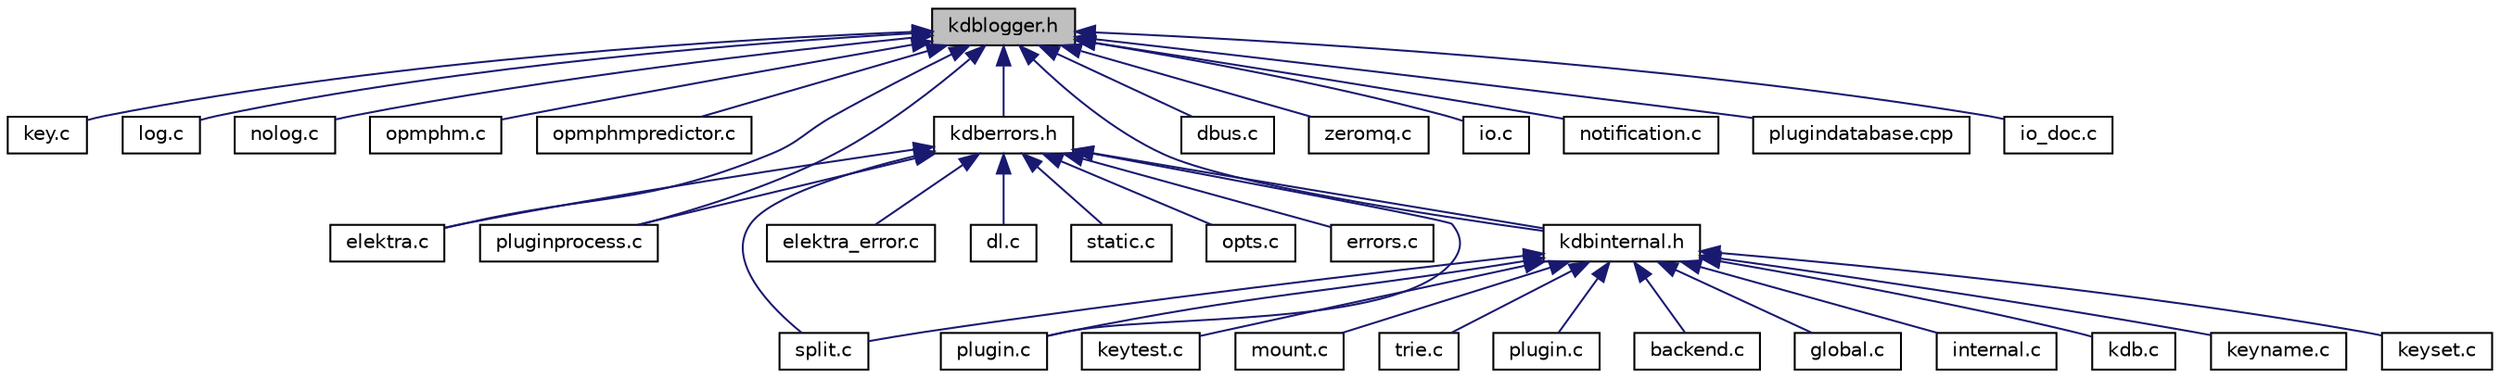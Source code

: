 digraph "kdblogger.h"
{
 // LATEX_PDF_SIZE
  edge [fontname="Helvetica",fontsize="10",labelfontname="Helvetica",labelfontsize="10"];
  node [fontname="Helvetica",fontsize="10",shape=record];
  Node1 [label="kdblogger.h",height=0.2,width=0.4,color="black", fillcolor="grey75", style="filled", fontcolor="black",tooltip="Logger Interface."];
  Node1 -> Node2 [dir="back",color="midnightblue",fontsize="10",style="solid"];
  Node2 [label="key.c",height=0.2,width=0.4,color="black", fillcolor="white", style="filled",URL="$key_8c.html",tooltip="Methods for Key manipulation."];
  Node1 -> Node3 [dir="back",color="midnightblue",fontsize="10",style="solid"];
  Node3 [label="log.c",height=0.2,width=0.4,color="black", fillcolor="white", style="filled",URL="$log_8c.html",tooltip="Non-C99 Logger Implementation."];
  Node1 -> Node4 [dir="back",color="midnightblue",fontsize="10",style="solid"];
  Node4 [label="nolog.c",height=0.2,width=0.4,color="black", fillcolor="white", style="filled",URL="$nolog_8c.html",tooltip="C99-compatible Fake Logger Implementation."];
  Node1 -> Node5 [dir="back",color="midnightblue",fontsize="10",style="solid"];
  Node5 [label="opmphm.c",height=0.2,width=0.4,color="black", fillcolor="white", style="filled",URL="$opmphm_8c.html",tooltip="The Order Preserving Minimal Perfect Hash Map."];
  Node1 -> Node6 [dir="back",color="midnightblue",fontsize="10",style="solid"];
  Node6 [label="opmphmpredictor.c",height=0.2,width=0.4,color="black", fillcolor="white", style="filled",URL="$opmphmpredictor_8c.html",tooltip="The Order Preserving Minimal Perfect Hash Map Predictor."];
  Node1 -> Node7 [dir="back",color="midnightblue",fontsize="10",style="solid"];
  Node7 [label="elektra.c",height=0.2,width=0.4,color="black", fillcolor="white", style="filled",URL="$elektra_8c.html",tooltip="Elektra High Level API."];
  Node1 -> Node8 [dir="back",color="midnightblue",fontsize="10",style="solid"];
  Node8 [label="dbus.c",height=0.2,width=0.4,color="black", fillcolor="white", style="filled",URL="$dbus_8c.html",tooltip="I/O Adapter for D-Bus."];
  Node1 -> Node9 [dir="back",color="midnightblue",fontsize="10",style="solid"];
  Node9 [label="zeromq.c",height=0.2,width=0.4,color="black", fillcolor="white", style="filled",URL="$zeromq_8c.html",tooltip="I/O Adapter for D-Bus."];
  Node1 -> Node10 [dir="back",color="midnightblue",fontsize="10",style="solid"];
  Node10 [label="io.c",height=0.2,width=0.4,color="black", fillcolor="white", style="filled",URL="$io_8c.html",tooltip="Implementation of I/O functions as defined in kdbio.h."];
  Node1 -> Node11 [dir="back",color="midnightblue",fontsize="10",style="solid"];
  Node11 [label="notification.c",height=0.2,width=0.4,color="black", fillcolor="white", style="filled",URL="$notification_8c.html",tooltip="Implementation of notification functions as defined in kdbnotification.h."];
  Node1 -> Node12 [dir="back",color="midnightblue",fontsize="10",style="solid"];
  Node12 [label="pluginprocess.c",height=0.2,width=0.4,color="black", fillcolor="white", style="filled",URL="$pluginprocess_8c.html",tooltip="Source for the pluginprocess library."];
  Node1 -> Node13 [dir="back",color="midnightblue",fontsize="10",style="solid"];
  Node13 [label="plugindatabase.cpp",height=0.2,width=0.4,color="black", fillcolor="white", style="filled",URL="$plugindatabase_8cpp.html",tooltip="Implementation of PluginDatabase(s)"];
  Node1 -> Node14 [dir="back",color="midnightblue",fontsize="10",style="solid"];
  Node14 [label="kdberrors.h",height=0.2,width=0.4,color="black", fillcolor="white", style="filled",URL="$kdberrors_8h.html",tooltip="Provides all macros and definitions which are used for emitting error or warnings."];
  Node14 -> Node15 [dir="back",color="midnightblue",fontsize="10",style="solid"];
  Node15 [label="errors.c",height=0.2,width=0.4,color="black", fillcolor="white", style="filled",URL="$errors_8c.html",tooltip="Used for writing the error/warning information into a key to be used for emitting messages to the use..."];
  Node14 -> Node16 [dir="back",color="midnightblue",fontsize="10",style="solid"];
  Node16 [label="plugin.c",height=0.2,width=0.4,color="black", fillcolor="white", style="filled",URL="$elektra_2plugin_8c.html",tooltip="Interna of plugin functionality."];
  Node14 -> Node17 [dir="back",color="midnightblue",fontsize="10",style="solid"];
  Node17 [label="split.c",height=0.2,width=0.4,color="black", fillcolor="white", style="filled",URL="$split_8c.html",tooltip="Interna of splitting functionality."];
  Node14 -> Node7 [dir="back",color="midnightblue",fontsize="10",style="solid"];
  Node14 -> Node18 [dir="back",color="midnightblue",fontsize="10",style="solid"];
  Node18 [label="elektra_error.c",height=0.2,width=0.4,color="black", fillcolor="white", style="filled",URL="$elektra__error_8c.html",tooltip="Elektra error codes."];
  Node14 -> Node19 [dir="back",color="midnightblue",fontsize="10",style="solid"];
  Node19 [label="dl.c",height=0.2,width=0.4,color="black", fillcolor="white", style="filled",URL="$dl_8c.html",tooltip="Loading modules under linux."];
  Node14 -> Node20 [dir="back",color="midnightblue",fontsize="10",style="solid"];
  Node20 [label="static.c",height=0.2,width=0.4,color="black", fillcolor="white", style="filled",URL="$static_8c.html",tooltip=" "];
  Node14 -> Node21 [dir="back",color="midnightblue",fontsize="10",style="solid"];
  Node21 [label="opts.c",height=0.2,width=0.4,color="black", fillcolor="white", style="filled",URL="$opts_8c.html",tooltip=" "];
  Node14 -> Node12 [dir="back",color="midnightblue",fontsize="10",style="solid"];
  Node14 -> Node22 [dir="back",color="midnightblue",fontsize="10",style="solid"];
  Node22 [label="kdbinternal.h",height=0.2,width=0.4,color="black", fillcolor="white", style="filled",URL="$kdbinternal_8h.html",tooltip="Includes most internal header files."];
  Node22 -> Node23 [dir="back",color="midnightblue",fontsize="10",style="solid"];
  Node23 [label="backend.c",height=0.2,width=0.4,color="black", fillcolor="white", style="filled",URL="$backend_8c.html",tooltip="Everything related to a backend."];
  Node22 -> Node24 [dir="back",color="midnightblue",fontsize="10",style="solid"];
  Node24 [label="global.c",height=0.2,width=0.4,color="black", fillcolor="white", style="filled",URL="$global_8c.html",tooltip="Helpers for global plugins."];
  Node22 -> Node25 [dir="back",color="midnightblue",fontsize="10",style="solid"];
  Node25 [label="internal.c",height=0.2,width=0.4,color="black", fillcolor="white", style="filled",URL="$internal_8c.html",tooltip="Internal methods for Elektra."];
  Node22 -> Node26 [dir="back",color="midnightblue",fontsize="10",style="solid"];
  Node26 [label="kdb.c",height=0.2,width=0.4,color="black", fillcolor="white", style="filled",URL="$kdb_8c.html",tooltip="Low level functions for access the Key Database."];
  Node22 -> Node27 [dir="back",color="midnightblue",fontsize="10",style="solid"];
  Node27 [label="keyname.c",height=0.2,width=0.4,color="black", fillcolor="white", style="filled",URL="$elektra_2keyname_8c.html",tooltip="Methods for Key name manipulation."];
  Node22 -> Node28 [dir="back",color="midnightblue",fontsize="10",style="solid"];
  Node28 [label="keyset.c",height=0.2,width=0.4,color="black", fillcolor="white", style="filled",URL="$keyset_8c.html",tooltip="Methods for key sets."];
  Node22 -> Node29 [dir="back",color="midnightblue",fontsize="10",style="solid"];
  Node29 [label="keytest.c",height=0.2,width=0.4,color="black", fillcolor="white", style="filled",URL="$keytest_8c.html",tooltip="Methods for making tests."];
  Node22 -> Node30 [dir="back",color="midnightblue",fontsize="10",style="solid"];
  Node30 [label="mount.c",height=0.2,width=0.4,color="black", fillcolor="white", style="filled",URL="$mount_8c.html",tooltip="Internals of mount functionality."];
  Node22 -> Node16 [dir="back",color="midnightblue",fontsize="10",style="solid"];
  Node22 -> Node17 [dir="back",color="midnightblue",fontsize="10",style="solid"];
  Node22 -> Node31 [dir="back",color="midnightblue",fontsize="10",style="solid"];
  Node31 [label="trie.c",height=0.2,width=0.4,color="black", fillcolor="white", style="filled",URL="$trie_8c.html",tooltip="Interna of trie functionality."];
  Node22 -> Node32 [dir="back",color="midnightblue",fontsize="10",style="solid"];
  Node32 [label="plugin.c",height=0.2,width=0.4,color="black", fillcolor="white", style="filled",URL="$plugin_2plugin_8c.html",tooltip="Access plugin handle."];
  Node1 -> Node22 [dir="back",color="midnightblue",fontsize="10",style="solid"];
  Node1 -> Node33 [dir="back",color="midnightblue",fontsize="10",style="solid"];
  Node33 [label="io_doc.c",height=0.2,width=0.4,color="black", fillcolor="white", style="filled",URL="$io__doc_8c.html",tooltip="I/O example binding."];
}
